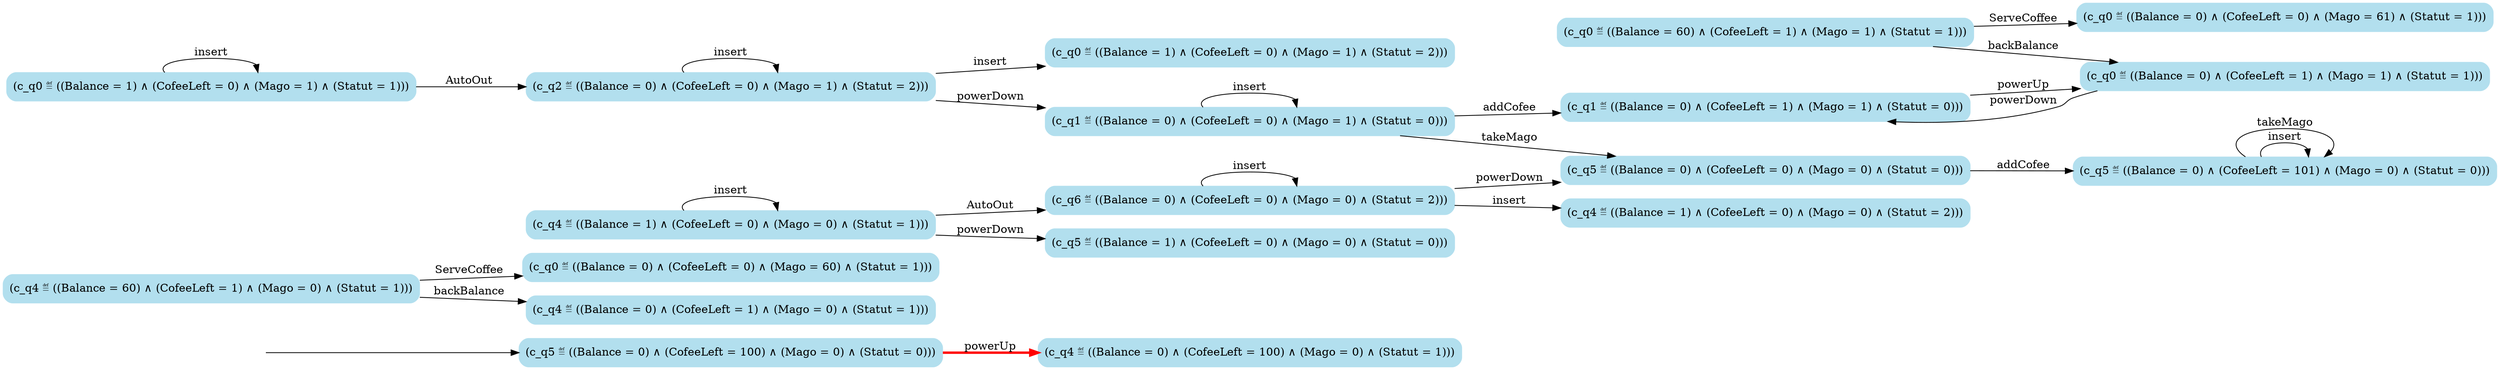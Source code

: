 digraph G {

	rankdir = LR;

	start_c_q5_0[style=invisible];

	node[shape=box, style="rounded, filled", color=lightblue2];

	c_q0_9[label="(c_q0 ≝ ((Balance = 0) ∧ (CofeeLeft = 0) ∧ (Mago = 60) ∧ (Statut = 1)))"];
	c_q5_0[label="(c_q5 ≝ ((Balance = 0) ∧ (CofeeLeft = 100) ∧ (Mago = 0) ∧ (Statut = 0)))"];
	c_q6_33[label="(c_q6 ≝ ((Balance = 0) ∧ (CofeeLeft = 0) ∧ (Mago = 0) ∧ (Statut = 2)))"];
	c_q5_15[label="(c_q5 ≝ ((Balance = 1) ∧ (CofeeLeft = 0) ∧ (Mago = 0) ∧ (Statut = 0)))"];
	c_q1_37[label="(c_q1 ≝ ((Balance = 0) ∧ (CofeeLeft = 1) ∧ (Mago = 1) ∧ (Statut = 0)))"];
	c_q2_47[label="(c_q2 ≝ ((Balance = 0) ∧ (CofeeLeft = 0) ∧ (Mago = 1) ∧ (Statut = 2)))"];
	c_q4_1[label="(c_q4 ≝ ((Balance = 0) ∧ (CofeeLeft = 100) ∧ (Mago = 0) ∧ (Statut = 1)))"];
	c_q5_41[label="(c_q5 ≝ ((Balance = 0) ∧ (CofeeLeft = 0) ∧ (Mago = 0) ∧ (Statut = 0)))"];
	c_q5_7[label="(c_q5 ≝ ((Balance = 0) ∧ (CofeeLeft = 101) ∧ (Mago = 0) ∧ (Statut = 0)))"];
	c_q4_11[label="(c_q4 ≝ ((Balance = 0) ∧ (CofeeLeft = 1) ∧ (Mago = 0) ∧ (Statut = 1)))"];
	c_q4_16[label="(c_q4 ≝ ((Balance = 1) ∧ (CofeeLeft = 0) ∧ (Mago = 0) ∧ (Statut = 1)))"];
	c_q4_29[label="(c_q4 ≝ ((Balance = 1) ∧ (CofeeLeft = 0) ∧ (Mago = 0) ∧ (Statut = 2)))"];
	c_q0_26[label="(c_q0 ≝ ((Balance = 1) ∧ (CofeeLeft = 0) ∧ (Mago = 1) ∧ (Statut = 1)))"];
	c_q0_43[label="(c_q0 ≝ ((Balance = 1) ∧ (CofeeLeft = 0) ∧ (Mago = 1) ∧ (Statut = 2)))"];
	c_q1_45[label="(c_q1 ≝ ((Balance = 0) ∧ (CofeeLeft = 0) ∧ (Mago = 1) ∧ (Statut = 0)))"];
	c_q4_10[label="(c_q4 ≝ ((Balance = 60) ∧ (CofeeLeft = 1) ∧ (Mago = 0) ∧ (Statut = 1)))"];
	c_q0_19[label="(c_q0 ≝ ((Balance = 0) ∧ (CofeeLeft = 0) ∧ (Mago = 61) ∧ (Statut = 1)))"];
	c_q0_20[label="(c_q0 ≝ ((Balance = 60) ∧ (CofeeLeft = 1) ∧ (Mago = 1) ∧ (Statut = 1)))"];
	c_q0_35[label="(c_q0 ≝ ((Balance = 0) ∧ (CofeeLeft = 1) ∧ (Mago = 1) ∧ (Statut = 1)))"];

	start_c_q5_0 -> c_q5_0;
	c_q5_0 -> c_q4_1[label="powerUp", penwidth=3, color=red];
	c_q5_41 -> c_q5_7[label="addCofee"];
	c_q5_7 -> c_q5_7[label="insert"];
	c_q5_7 -> c_q5_7[label="takeMago"];
	c_q4_10 -> c_q0_9[label="ServeCoffee"];
	c_q4_10 -> c_q4_11[label="backBalance"];
	c_q4_16 -> c_q4_16[label="insert"];
	c_q4_16 -> c_q5_15[label="powerDown"];
	c_q4_16 -> c_q6_33[label="AutoOut"];
	c_q0_20 -> c_q0_19[label="ServeCoffee"];
	c_q0_20 -> c_q0_35[label="backBalance"];
	c_q0_26 -> c_q0_26[label="insert"];
	c_q0_35 -> c_q1_37[label="powerDown"];
	c_q0_26 -> c_q2_47[label="AutoOut"];
	c_q6_33 -> c_q4_29[label="insert"];
	c_q6_33 -> c_q5_41[label="powerDown"];
	c_q6_33 -> c_q6_33[label="insert"];
	c_q1_37 -> c_q0_35[label="powerUp"];
	c_q1_45 -> c_q1_37[label="addCofee"];
	c_q1_45 -> c_q1_45[label="insert"];
	c_q1_45 -> c_q5_41[label="takeMago"];
	c_q2_47 -> c_q0_43[label="insert"];
	c_q2_47 -> c_q1_45[label="powerDown"];
	c_q2_47 -> c_q2_47[label="insert"];

}